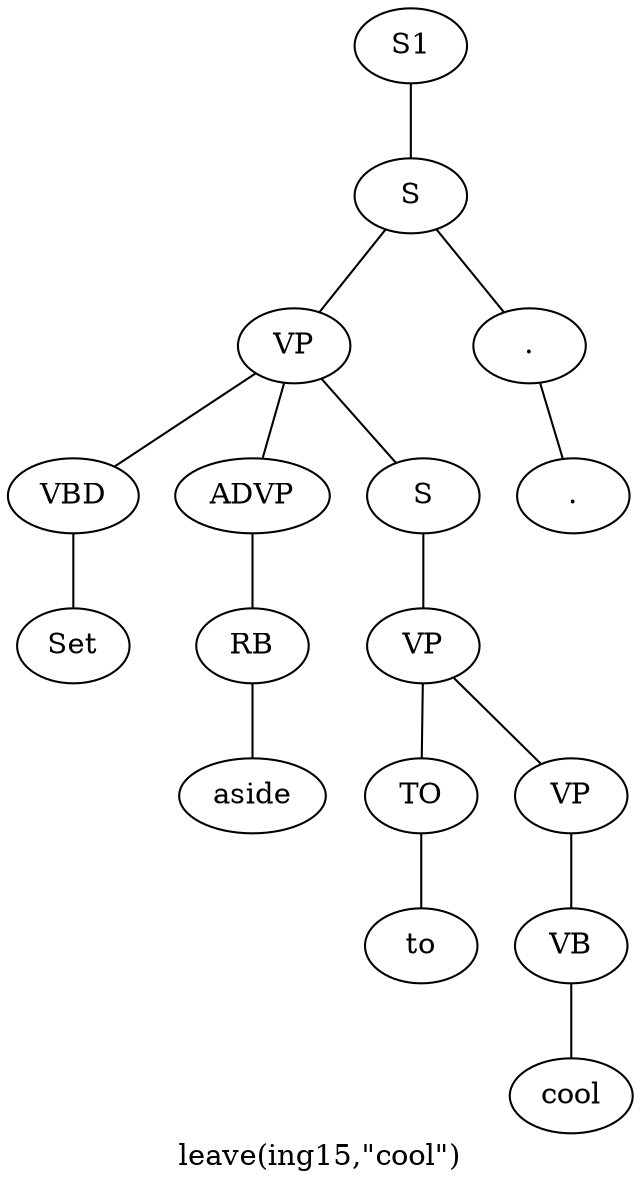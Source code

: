 graph SyntaxGraph {
	label = "leave(ing15,\"cool\")";
	Node0 [label="S1"];
	Node1 [label="S"];
	Node2 [label="VP"];
	Node3 [label="VBD"];
	Node4 [label="Set"];
	Node5 [label="ADVP"];
	Node6 [label="RB"];
	Node7 [label="aside"];
	Node8 [label="S"];
	Node9 [label="VP"];
	Node10 [label="TO"];
	Node11 [label="to"];
	Node12 [label="VP"];
	Node13 [label="VB"];
	Node14 [label="cool"];
	Node15 [label="."];
	Node16 [label="."];

	Node0 -- Node1;
	Node1 -- Node2;
	Node1 -- Node15;
	Node2 -- Node3;
	Node2 -- Node5;
	Node2 -- Node8;
	Node3 -- Node4;
	Node5 -- Node6;
	Node6 -- Node7;
	Node8 -- Node9;
	Node9 -- Node10;
	Node9 -- Node12;
	Node10 -- Node11;
	Node12 -- Node13;
	Node13 -- Node14;
	Node15 -- Node16;
}